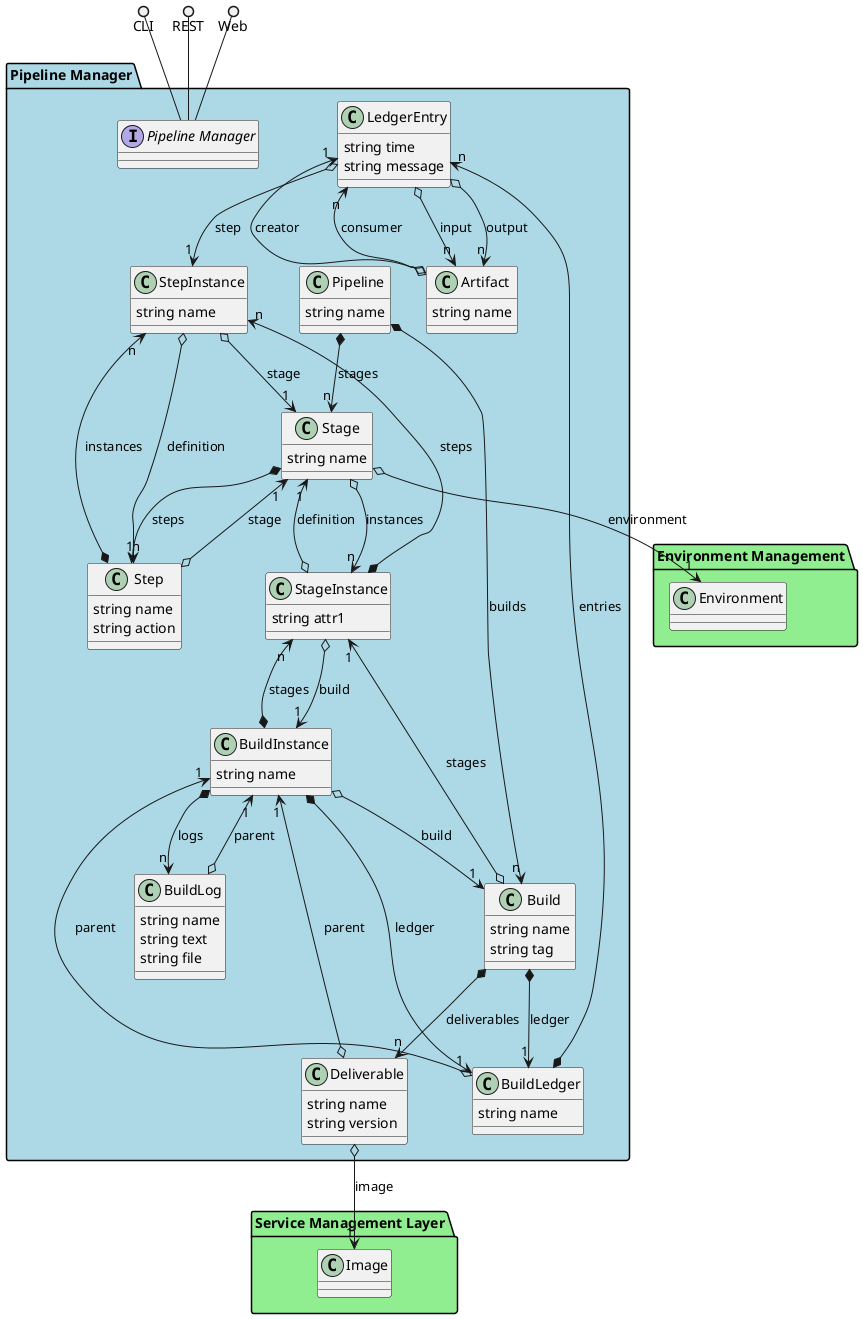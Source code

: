 @startuml


package "Pipeline Manager" #lightblue {
    
        class LedgerEntry {
        }
    
        class BuildLedger {
        }
    
        class StageInstance {
        }
    
        class Deliverable {
        }
    
        class Build {
        }
    
        class BuildLog {
        }
    
        class BuildInstance {
        }
    
        class StepInstance {
        }
    
        class Artifact {
        }
    
        class Stage {
        }
    
        class Step {
        }
    }

package "Service Management Layer" #lightgreen {
    
        class Image {
        }
    }

package "Environment Management" #lightgreen {
    
        class Environment {
        }
    }


package "Pipeline Manager" #lightblue {

    interface "Pipeline Manager" as i {
    
    }
}

CLI ()-- i
REST ()-- i
Web ()-- i

package "Pipeline Manager" #lightblue {
        class "Artifact" {
                 string name
                    }
                Artifact o--> "1" LedgerEntry : creator
                        Artifact o--> "n" LedgerEntry : consumer
            
    
    class "Build" {
                 string name
                 string tag
                    }
                Build *--> "1" BuildLedger : ledger
                        Build o--> "1" StageInstance : stages
                        Build *--> "n" Deliverable : deliverables
            
    
    class "BuildInstance" {
                 string name
                    }
                BuildInstance o--> "1" Build : build
                        BuildInstance *--> "n" StageInstance : stages
                        BuildInstance *--> "n" BuildLog : logs
                        BuildInstance *--> "1" BuildLedger : ledger
            
    
    class "BuildLedger" {
                 string name
                    }
                BuildLedger *--> "n" LedgerEntry : entries
                        BuildLedger o--> "1" BuildInstance : parent
            
    
    class "BuildLog" {
                 string name
                 string text
                 string file
                    }
                BuildLog o--> "1" BuildInstance : parent
            
    
    class "Deliverable" {
                 string name
                 string version
                    }
                Deliverable o--> "1" BuildInstance : parent
                        Deliverable o--> "1" Image : image
            
    
    class "LedgerEntry" {
                 string time
                 string message
                    }
                LedgerEntry o--> "1" StepInstance : step
                        LedgerEntry o--> "n" Artifact : input
                        LedgerEntry o--> "n" Artifact : output
            
    
    class "Pipeline" {
                 string name
                    }
                Pipeline *--> "n" Stage : stages
                        Pipeline *--> "n" Build : builds
            
    
    class "Stage" {
                 string name
                    }
                Stage o--> "n" StageInstance : instances
                        Stage *--> "n" Step : steps
                        Stage o--> "1" Environment : environment
            
    
    class "StageInstance" {
                 string attr1
                    }
                StageInstance o--> "1" BuildInstance : build
                        StageInstance o--> "1" Stage : definition
                        StageInstance *--> "n" StepInstance : steps
            
    
    class "Step" {
                 string name
                 string action
                    }
                Step o--> "1" Stage : stage
                        Step *--> "n" StepInstance : instances
            
    
    class "StepInstance" {
                 string name
                    }
                StepInstance o--> "1" Step : definition
                        StepInstance o--> "1" Stage : stage
            
    

}



@enduml
